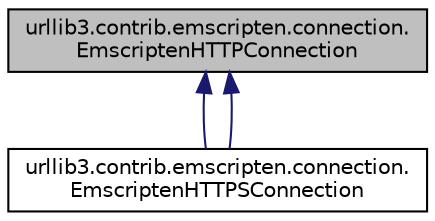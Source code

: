 digraph "urllib3.contrib.emscripten.connection.EmscriptenHTTPConnection"
{
 // LATEX_PDF_SIZE
  edge [fontname="Helvetica",fontsize="10",labelfontname="Helvetica",labelfontsize="10"];
  node [fontname="Helvetica",fontsize="10",shape=record];
  Node1 [label="urllib3.contrib.emscripten.connection.\lEmscriptenHTTPConnection",height=0.2,width=0.4,color="black", fillcolor="grey75", style="filled", fontcolor="black",tooltip=" "];
  Node1 -> Node2 [dir="back",color="midnightblue",fontsize="10",style="solid",fontname="Helvetica"];
  Node2 [label="urllib3.contrib.emscripten.connection.\lEmscriptenHTTPSConnection",height=0.2,width=0.4,color="black", fillcolor="white", style="filled",URL="$classurllib3_1_1contrib_1_1emscripten_1_1connection_1_1EmscriptenHTTPSConnection.html",tooltip=" "];
  Node1 -> Node2 [dir="back",color="midnightblue",fontsize="10",style="solid",fontname="Helvetica"];
}

